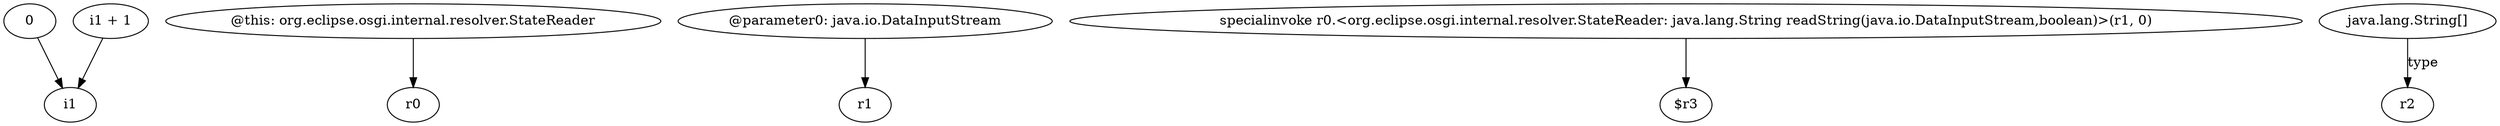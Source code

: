 digraph g {
0[label="0"]
1[label="i1"]
0->1[label=""]
2[label="@this: org.eclipse.osgi.internal.resolver.StateReader"]
3[label="r0"]
2->3[label=""]
4[label="@parameter0: java.io.DataInputStream"]
5[label="r1"]
4->5[label=""]
6[label="specialinvoke r0.<org.eclipse.osgi.internal.resolver.StateReader: java.lang.String readString(java.io.DataInputStream,boolean)>(r1, 0)"]
7[label="$r3"]
6->7[label=""]
8[label="java.lang.String[]"]
9[label="r2"]
8->9[label="type"]
10[label="i1 + 1"]
10->1[label=""]
}